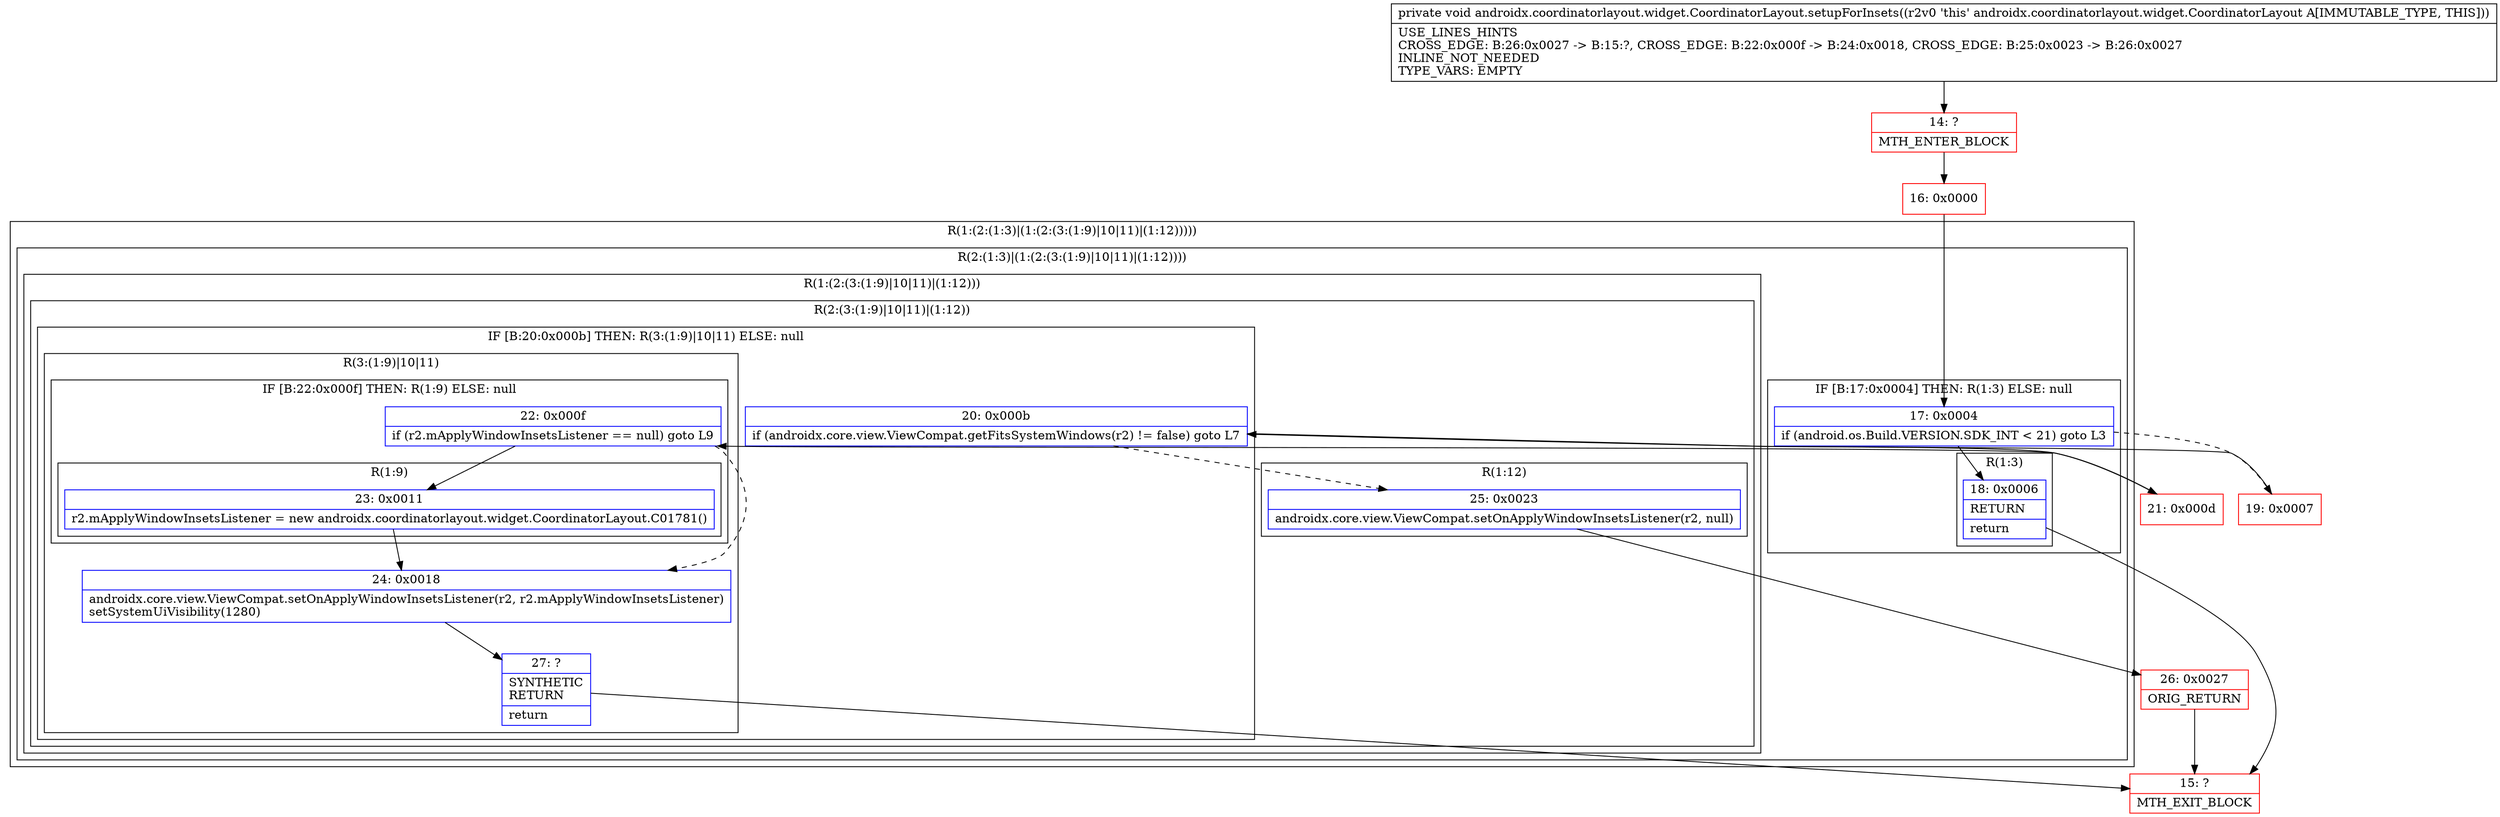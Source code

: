 digraph "CFG forandroidx.coordinatorlayout.widget.CoordinatorLayout.setupForInsets()V" {
subgraph cluster_Region_583797706 {
label = "R(1:(2:(1:3)|(1:(2:(3:(1:9)|10|11)|(1:12)))))";
node [shape=record,color=blue];
subgraph cluster_Region_1399037906 {
label = "R(2:(1:3)|(1:(2:(3:(1:9)|10|11)|(1:12))))";
node [shape=record,color=blue];
subgraph cluster_IfRegion_660082034 {
label = "IF [B:17:0x0004] THEN: R(1:3) ELSE: null";
node [shape=record,color=blue];
Node_17 [shape=record,label="{17\:\ 0x0004|if (android.os.Build.VERSION.SDK_INT \< 21) goto L3\l}"];
subgraph cluster_Region_1773585838 {
label = "R(1:3)";
node [shape=record,color=blue];
Node_18 [shape=record,label="{18\:\ 0x0006|RETURN\l|return\l}"];
}
}
subgraph cluster_Region_728105225 {
label = "R(1:(2:(3:(1:9)|10|11)|(1:12)))";
node [shape=record,color=blue];
subgraph cluster_Region_1689556664 {
label = "R(2:(3:(1:9)|10|11)|(1:12))";
node [shape=record,color=blue];
subgraph cluster_IfRegion_56636609 {
label = "IF [B:20:0x000b] THEN: R(3:(1:9)|10|11) ELSE: null";
node [shape=record,color=blue];
Node_20 [shape=record,label="{20\:\ 0x000b|if (androidx.core.view.ViewCompat.getFitsSystemWindows(r2) != false) goto L7\l}"];
subgraph cluster_Region_1545865910 {
label = "R(3:(1:9)|10|11)";
node [shape=record,color=blue];
subgraph cluster_IfRegion_1196500594 {
label = "IF [B:22:0x000f] THEN: R(1:9) ELSE: null";
node [shape=record,color=blue];
Node_22 [shape=record,label="{22\:\ 0x000f|if (r2.mApplyWindowInsetsListener == null) goto L9\l}"];
subgraph cluster_Region_126908790 {
label = "R(1:9)";
node [shape=record,color=blue];
Node_23 [shape=record,label="{23\:\ 0x0011|r2.mApplyWindowInsetsListener = new androidx.coordinatorlayout.widget.CoordinatorLayout.C01781()\l}"];
}
}
Node_24 [shape=record,label="{24\:\ 0x0018|androidx.core.view.ViewCompat.setOnApplyWindowInsetsListener(r2, r2.mApplyWindowInsetsListener)\lsetSystemUiVisibility(1280)\l}"];
Node_27 [shape=record,label="{27\:\ ?|SYNTHETIC\lRETURN\l|return\l}"];
}
}
subgraph cluster_Region_97817465 {
label = "R(1:12)";
node [shape=record,color=blue];
Node_25 [shape=record,label="{25\:\ 0x0023|androidx.core.view.ViewCompat.setOnApplyWindowInsetsListener(r2, null)\l}"];
}
}
}
}
}
Node_14 [shape=record,color=red,label="{14\:\ ?|MTH_ENTER_BLOCK\l}"];
Node_16 [shape=record,color=red,label="{16\:\ 0x0000}"];
Node_15 [shape=record,color=red,label="{15\:\ ?|MTH_EXIT_BLOCK\l}"];
Node_19 [shape=record,color=red,label="{19\:\ 0x0007}"];
Node_21 [shape=record,color=red,label="{21\:\ 0x000d}"];
Node_26 [shape=record,color=red,label="{26\:\ 0x0027|ORIG_RETURN\l}"];
MethodNode[shape=record,label="{private void androidx.coordinatorlayout.widget.CoordinatorLayout.setupForInsets((r2v0 'this' androidx.coordinatorlayout.widget.CoordinatorLayout A[IMMUTABLE_TYPE, THIS]))  | USE_LINES_HINTS\lCROSS_EDGE: B:26:0x0027 \-\> B:15:?, CROSS_EDGE: B:22:0x000f \-\> B:24:0x0018, CROSS_EDGE: B:25:0x0023 \-\> B:26:0x0027\lINLINE_NOT_NEEDED\lTYPE_VARS: EMPTY\l}"];
MethodNode -> Node_14;Node_17 -> Node_18;
Node_17 -> Node_19[style=dashed];
Node_18 -> Node_15;
Node_20 -> Node_21;
Node_20 -> Node_25[style=dashed];
Node_22 -> Node_23;
Node_22 -> Node_24[style=dashed];
Node_23 -> Node_24;
Node_24 -> Node_27;
Node_27 -> Node_15;
Node_25 -> Node_26;
Node_14 -> Node_16;
Node_16 -> Node_17;
Node_19 -> Node_20;
Node_21 -> Node_22;
Node_26 -> Node_15;
}

